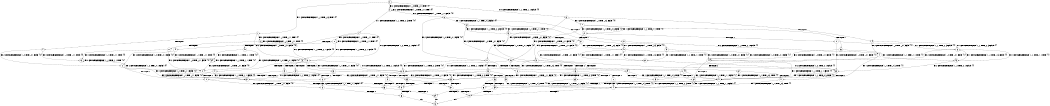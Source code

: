 digraph BCG {
size = "7, 10.5";
center = TRUE;
node [shape = circle];
0 [peripheries = 2];
0 -> 1 [label = "EX !1 !ATOMIC_EXCH_BRANCH (1, +1, TRUE, +0, 3, TRUE) !{0}"];
0 -> 2 [label = "EX !2 !ATOMIC_EXCH_BRANCH (1, +0, TRUE, +0, 1, TRUE) !{0}"];
0 -> 3 [label = "EX !0 !ATOMIC_EXCH_BRANCH (1, +1, TRUE, +1, 1, FALSE) !{0}"];
1 -> 4 [label = "TERMINATE !1"];
1 -> 5 [label = "EX !2 !ATOMIC_EXCH_BRANCH (1, +0, TRUE, +0, 1, FALSE) !{0}"];
1 -> 6 [label = "EX !0 !ATOMIC_EXCH_BRANCH (1, +1, TRUE, +1, 1, TRUE) !{0}"];
2 -> 7 [label = "EX !1 !ATOMIC_EXCH_BRANCH (1, +1, TRUE, +0, 3, TRUE) !{0}"];
2 -> 8 [label = "EX !0 !ATOMIC_EXCH_BRANCH (1, +1, TRUE, +1, 1, FALSE) !{0}"];
2 -> 2 [label = "EX !2 !ATOMIC_EXCH_BRANCH (1, +0, TRUE, +0, 1, TRUE) !{0}"];
3 -> 9 [label = "TERMINATE !0"];
3 -> 10 [label = "EX !1 !ATOMIC_EXCH_BRANCH (1, +1, TRUE, +0, 3, FALSE) !{0}"];
3 -> 11 [label = "EX !2 !ATOMIC_EXCH_BRANCH (1, +0, TRUE, +0, 1, FALSE) !{0}"];
4 -> 12 [label = "EX !2 !ATOMIC_EXCH_BRANCH (1, +0, TRUE, +0, 1, FALSE) !{0}"];
4 -> 13 [label = "EX !0 !ATOMIC_EXCH_BRANCH (1, +1, TRUE, +1, 1, TRUE) !{0}"];
5 -> 14 [label = "TERMINATE !1"];
5 -> 15 [label = "TERMINATE !2"];
5 -> 16 [label = "EX !0 !ATOMIC_EXCH_BRANCH (1, +1, TRUE, +1, 1, FALSE) !{0}"];
6 -> 17 [label = "TERMINATE !1"];
6 -> 18 [label = "EX !2 !ATOMIC_EXCH_BRANCH (1, +0, TRUE, +0, 1, FALSE) !{0}"];
6 -> 6 [label = "EX !0 !ATOMIC_EXCH_BRANCH (1, +1, TRUE, +1, 1, TRUE) !{0}"];
7 -> 19 [label = "TERMINATE !1"];
7 -> 20 [label = "EX !0 !ATOMIC_EXCH_BRANCH (1, +1, TRUE, +1, 1, TRUE) !{0}"];
7 -> 5 [label = "EX !2 !ATOMIC_EXCH_BRANCH (1, +0, TRUE, +0, 1, FALSE) !{0}"];
8 -> 21 [label = "TERMINATE !0"];
8 -> 22 [label = "EX !1 !ATOMIC_EXCH_BRANCH (1, +1, TRUE, +0, 3, FALSE) !{0}"];
8 -> 11 [label = "EX !2 !ATOMIC_EXCH_BRANCH (1, +0, TRUE, +0, 1, FALSE) !{0}"];
9 -> 23 [label = "EX !1 !ATOMIC_EXCH_BRANCH (1, +1, TRUE, +0, 3, FALSE) !{1}"];
9 -> 24 [label = "EX !2 !ATOMIC_EXCH_BRANCH (1, +0, TRUE, +0, 1, FALSE) !{1}"];
10 -> 25 [label = "TERMINATE !0"];
10 -> 26 [label = "EX !2 !ATOMIC_EXCH_BRANCH (1, +0, TRUE, +0, 1, FALSE) !{0}"];
10 -> 27 [label = "EX !1 !ATOMIC_EXCH_BRANCH (1, +1, TRUE, +1, 1, TRUE) !{0}"];
11 -> 28 [label = "TERMINATE !2"];
11 -> 29 [label = "TERMINATE !0"];
11 -> 16 [label = "EX !1 !ATOMIC_EXCH_BRANCH (1, +1, TRUE, +0, 3, TRUE) !{0}"];
12 -> 30 [label = "TERMINATE !2"];
12 -> 31 [label = "EX !0 !ATOMIC_EXCH_BRANCH (1, +1, TRUE, +1, 1, FALSE) !{0}"];
13 -> 32 [label = "EX !2 !ATOMIC_EXCH_BRANCH (1, +0, TRUE, +0, 1, FALSE) !{0}"];
13 -> 13 [label = "EX !0 !ATOMIC_EXCH_BRANCH (1, +1, TRUE, +1, 1, TRUE) !{0}"];
14 -> 30 [label = "TERMINATE !2"];
14 -> 31 [label = "EX !0 !ATOMIC_EXCH_BRANCH (1, +1, TRUE, +1, 1, FALSE) !{0}"];
15 -> 30 [label = "TERMINATE !1"];
15 -> 33 [label = "EX !0 !ATOMIC_EXCH_BRANCH (1, +1, TRUE, +1, 1, FALSE) !{0}"];
16 -> 34 [label = "TERMINATE !1"];
16 -> 35 [label = "TERMINATE !2"];
16 -> 36 [label = "TERMINATE !0"];
17 -> 32 [label = "EX !2 !ATOMIC_EXCH_BRANCH (1, +0, TRUE, +0, 1, FALSE) !{0}"];
17 -> 13 [label = "EX !0 !ATOMIC_EXCH_BRANCH (1, +1, TRUE, +1, 1, TRUE) !{0}"];
18 -> 37 [label = "TERMINATE !1"];
18 -> 38 [label = "TERMINATE !2"];
18 -> 16 [label = "EX !0 !ATOMIC_EXCH_BRANCH (1, +1, TRUE, +1, 1, FALSE) !{0}"];
19 -> 39 [label = "EX !0 !ATOMIC_EXCH_BRANCH (1, +1, TRUE, +1, 1, TRUE) !{0}"];
19 -> 12 [label = "EX !2 !ATOMIC_EXCH_BRANCH (1, +0, TRUE, +0, 1, FALSE) !{0}"];
20 -> 40 [label = "TERMINATE !1"];
20 -> 18 [label = "EX !2 !ATOMIC_EXCH_BRANCH (1, +0, TRUE, +0, 1, FALSE) !{0}"];
20 -> 20 [label = "EX !0 !ATOMIC_EXCH_BRANCH (1, +1, TRUE, +1, 1, TRUE) !{0}"];
21 -> 41 [label = "EX !1 !ATOMIC_EXCH_BRANCH (1, +1, TRUE, +0, 3, FALSE) !{1}"];
21 -> 24 [label = "EX !2 !ATOMIC_EXCH_BRANCH (1, +0, TRUE, +0, 1, FALSE) !{1}"];
22 -> 42 [label = "TERMINATE !0"];
22 -> 26 [label = "EX !2 !ATOMIC_EXCH_BRANCH (1, +0, TRUE, +0, 1, FALSE) !{0}"];
22 -> 43 [label = "EX !1 !ATOMIC_EXCH_BRANCH (1, +1, TRUE, +1, 1, TRUE) !{0}"];
23 -> 44 [label = "EX !2 !ATOMIC_EXCH_BRANCH (1, +0, TRUE, +0, 1, FALSE) !{1}"];
23 -> 45 [label = "EX !1 !ATOMIC_EXCH_BRANCH (1, +1, TRUE, +1, 1, TRUE) !{1}"];
24 -> 46 [label = "TERMINATE !2"];
24 -> 47 [label = "EX !1 !ATOMIC_EXCH_BRANCH (1, +1, TRUE, +0, 3, TRUE) !{1}"];
25 -> 44 [label = "EX !2 !ATOMIC_EXCH_BRANCH (1, +0, TRUE, +0, 1, FALSE) !{1}"];
25 -> 45 [label = "EX !1 !ATOMIC_EXCH_BRANCH (1, +1, TRUE, +1, 1, TRUE) !{1}"];
26 -> 48 [label = "TERMINATE !2"];
26 -> 49 [label = "TERMINATE !0"];
26 -> 16 [label = "EX !1 !ATOMIC_EXCH_BRANCH (1, +1, TRUE, +1, 1, FALSE) !{0}"];
27 -> 50 [label = "TERMINATE !0"];
27 -> 51 [label = "EX !2 !ATOMIC_EXCH_BRANCH (1, +0, TRUE, +0, 1, FALSE) !{0}"];
27 -> 10 [label = "EX !1 !ATOMIC_EXCH_BRANCH (1, +1, TRUE, +0, 3, FALSE) !{0}"];
28 -> 52 [label = "TERMINATE !0"];
28 -> 33 [label = "EX !1 !ATOMIC_EXCH_BRANCH (1, +1, TRUE, +0, 3, TRUE) !{0}"];
29 -> 46 [label = "TERMINATE !2"];
29 -> 47 [label = "EX !1 !ATOMIC_EXCH_BRANCH (1, +1, TRUE, +0, 3, TRUE) !{1}"];
30 -> 53 [label = "EX !0 !ATOMIC_EXCH_BRANCH (1, +1, TRUE, +1, 1, FALSE) !{0}"];
31 -> 54 [label = "TERMINATE !2"];
31 -> 55 [label = "TERMINATE !0"];
32 -> 56 [label = "TERMINATE !2"];
32 -> 31 [label = "EX !0 !ATOMIC_EXCH_BRANCH (1, +1, TRUE, +1, 1, FALSE) !{0}"];
33 -> 54 [label = "TERMINATE !1"];
33 -> 57 [label = "TERMINATE !0"];
34 -> 54 [label = "TERMINATE !2"];
34 -> 55 [label = "TERMINATE !0"];
35 -> 54 [label = "TERMINATE !1"];
35 -> 57 [label = "TERMINATE !0"];
36 -> 58 [label = "TERMINATE !1"];
36 -> 59 [label = "TERMINATE !2"];
37 -> 56 [label = "TERMINATE !2"];
37 -> 31 [label = "EX !0 !ATOMIC_EXCH_BRANCH (1, +1, TRUE, +1, 1, FALSE) !{0}"];
38 -> 56 [label = "TERMINATE !1"];
38 -> 33 [label = "EX !0 !ATOMIC_EXCH_BRANCH (1, +1, TRUE, +1, 1, FALSE) !{0}"];
39 -> 32 [label = "EX !2 !ATOMIC_EXCH_BRANCH (1, +0, TRUE, +0, 1, FALSE) !{0}"];
39 -> 39 [label = "EX !0 !ATOMIC_EXCH_BRANCH (1, +1, TRUE, +1, 1, TRUE) !{0}"];
40 -> 32 [label = "EX !2 !ATOMIC_EXCH_BRANCH (1, +0, TRUE, +0, 1, FALSE) !{0}"];
40 -> 39 [label = "EX !0 !ATOMIC_EXCH_BRANCH (1, +1, TRUE, +1, 1, TRUE) !{0}"];
41 -> 44 [label = "EX !2 !ATOMIC_EXCH_BRANCH (1, +0, TRUE, +0, 1, FALSE) !{1}"];
41 -> 60 [label = "EX !1 !ATOMIC_EXCH_BRANCH (1, +1, TRUE, +1, 1, TRUE) !{1}"];
42 -> 44 [label = "EX !2 !ATOMIC_EXCH_BRANCH (1, +0, TRUE, +0, 1, FALSE) !{1}"];
42 -> 60 [label = "EX !1 !ATOMIC_EXCH_BRANCH (1, +1, TRUE, +1, 1, TRUE) !{1}"];
43 -> 61 [label = "TERMINATE !0"];
43 -> 51 [label = "EX !2 !ATOMIC_EXCH_BRANCH (1, +0, TRUE, +0, 1, FALSE) !{0}"];
43 -> 22 [label = "EX !1 !ATOMIC_EXCH_BRANCH (1, +1, TRUE, +0, 3, FALSE) !{0}"];
44 -> 62 [label = "TERMINATE !2"];
44 -> 47 [label = "EX !1 !ATOMIC_EXCH_BRANCH (1, +1, TRUE, +1, 1, FALSE) !{1}"];
45 -> 63 [label = "EX !2 !ATOMIC_EXCH_BRANCH (1, +0, TRUE, +0, 1, FALSE) !{1}"];
45 -> 23 [label = "EX !1 !ATOMIC_EXCH_BRANCH (1, +1, TRUE, +0, 3, FALSE) !{1}"];
46 -> 64 [label = "EX !1 !ATOMIC_EXCH_BRANCH (1, +1, TRUE, +0, 3, TRUE) !{1}"];
47 -> 58 [label = "TERMINATE !1"];
47 -> 59 [label = "TERMINATE !2"];
48 -> 65 [label = "TERMINATE !0"];
48 -> 33 [label = "EX !1 !ATOMIC_EXCH_BRANCH (1, +1, TRUE, +1, 1, FALSE) !{0}"];
49 -> 62 [label = "TERMINATE !2"];
49 -> 47 [label = "EX !1 !ATOMIC_EXCH_BRANCH (1, +1, TRUE, +1, 1, FALSE) !{1}"];
50 -> 63 [label = "EX !2 !ATOMIC_EXCH_BRANCH (1, +0, TRUE, +0, 1, FALSE) !{1}"];
50 -> 23 [label = "EX !1 !ATOMIC_EXCH_BRANCH (1, +1, TRUE, +0, 3, FALSE) !{1}"];
51 -> 66 [label = "TERMINATE !2"];
51 -> 67 [label = "TERMINATE !0"];
51 -> 16 [label = "EX !1 !ATOMIC_EXCH_BRANCH (1, +1, TRUE, +0, 3, TRUE) !{0}"];
52 -> 64 [label = "EX !1 !ATOMIC_EXCH_BRANCH (1, +1, TRUE, +0, 3, TRUE) !{1}"];
53 -> 68 [label = "TERMINATE !0"];
54 -> 68 [label = "TERMINATE !0"];
55 -> 69 [label = "TERMINATE !2"];
56 -> 53 [label = "EX !0 !ATOMIC_EXCH_BRANCH (1, +1, TRUE, +1, 1, FALSE) !{0}"];
57 -> 70 [label = "TERMINATE !1"];
58 -> 69 [label = "TERMINATE !2"];
59 -> 70 [label = "TERMINATE !1"];
60 -> 63 [label = "EX !2 !ATOMIC_EXCH_BRANCH (1, +0, TRUE, +0, 1, FALSE) !{1}"];
60 -> 41 [label = "EX !1 !ATOMIC_EXCH_BRANCH (1, +1, TRUE, +0, 3, FALSE) !{1}"];
61 -> 63 [label = "EX !2 !ATOMIC_EXCH_BRANCH (1, +0, TRUE, +0, 1, FALSE) !{1}"];
61 -> 41 [label = "EX !1 !ATOMIC_EXCH_BRANCH (1, +1, TRUE, +0, 3, FALSE) !{1}"];
62 -> 64 [label = "EX !1 !ATOMIC_EXCH_BRANCH (1, +1, TRUE, +1, 1, FALSE) !{1}"];
63 -> 71 [label = "TERMINATE !2"];
63 -> 47 [label = "EX !1 !ATOMIC_EXCH_BRANCH (1, +1, TRUE, +0, 3, TRUE) !{1}"];
64 -> 70 [label = "TERMINATE !1"];
65 -> 64 [label = "EX !1 !ATOMIC_EXCH_BRANCH (1, +1, TRUE, +1, 1, FALSE) !{1}"];
66 -> 72 [label = "TERMINATE !0"];
66 -> 33 [label = "EX !1 !ATOMIC_EXCH_BRANCH (1, +1, TRUE, +0, 3, TRUE) !{0}"];
67 -> 71 [label = "TERMINATE !2"];
67 -> 47 [label = "EX !1 !ATOMIC_EXCH_BRANCH (1, +1, TRUE, +0, 3, TRUE) !{1}"];
68 -> 73 [label = "exit"];
69 -> 73 [label = "exit"];
70 -> 73 [label = "exit"];
71 -> 64 [label = "EX !1 !ATOMIC_EXCH_BRANCH (1, +1, TRUE, +0, 3, TRUE) !{1}"];
72 -> 64 [label = "EX !1 !ATOMIC_EXCH_BRANCH (1, +1, TRUE, +0, 3, TRUE) !{1}"];
}
